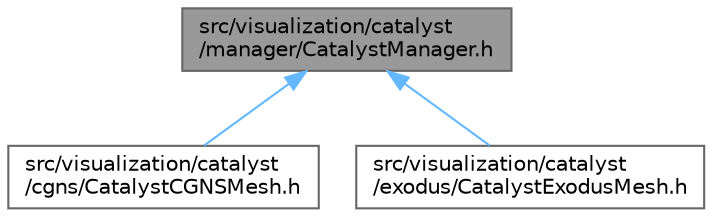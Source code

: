 digraph "src/visualization/catalyst/manager/CatalystManager.h"
{
 // INTERACTIVE_SVG=YES
 // LATEX_PDF_SIZE
  bgcolor="transparent";
  edge [fontname=Helvetica,fontsize=10,labelfontname=Helvetica,labelfontsize=10];
  node [fontname=Helvetica,fontsize=10,shape=box,height=0.2,width=0.4];
  Node1 [id="Node000001",label="src/visualization/catalyst\l/manager/CatalystManager.h",height=0.2,width=0.4,color="gray40", fillcolor="grey60", style="filled", fontcolor="black",tooltip=" "];
  Node1 -> Node2 [id="edge1_Node000001_Node000002",dir="back",color="steelblue1",style="solid",tooltip=" "];
  Node2 [id="Node000002",label="src/visualization/catalyst\l/cgns/CatalystCGNSMesh.h",height=0.2,width=0.4,color="grey40", fillcolor="white", style="filled",URL="$CatalystCGNSMesh_8h.html",tooltip=" "];
  Node1 -> Node3 [id="edge2_Node000001_Node000003",dir="back",color="steelblue1",style="solid",tooltip=" "];
  Node3 [id="Node000003",label="src/visualization/catalyst\l/exodus/CatalystExodusMesh.h",height=0.2,width=0.4,color="grey40", fillcolor="white", style="filled",URL="$CatalystExodusMesh_8h.html",tooltip=" "];
}
